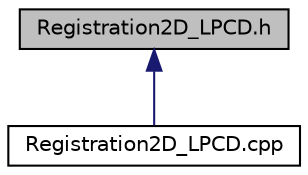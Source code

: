 digraph "Registration2D_LPCD.h"
{
  edge [fontname="Helvetica",fontsize="10",labelfontname="Helvetica",labelfontsize="10"];
  node [fontname="Helvetica",fontsize="10",shape=record];
  Node1 [label="Registration2D_LPCD.h",height=0.2,width=0.4,color="black", fillcolor="grey75", style="filled", fontcolor="black"];
  Node1 -> Node2 [dir="back",color="midnightblue",fontsize="10",style="solid",fontname="Helvetica"];
  Node2 [label="Registration2D_LPCD.cpp",height=0.2,width=0.4,color="black", fillcolor="white", style="filled",URL="$Registration2D__LPCD_8cpp.html"];
}
